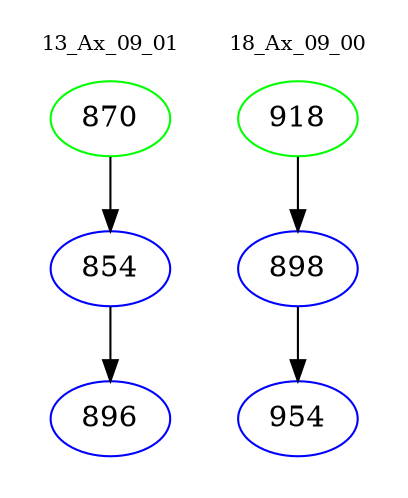 digraph{
subgraph cluster_0 {
color = white
label = "13_Ax_09_01";
fontsize=10;
T0_870 [label="870", color="green"]
T0_870 -> T0_854 [color="black"]
T0_854 [label="854", color="blue"]
T0_854 -> T0_896 [color="black"]
T0_896 [label="896", color="blue"]
}
subgraph cluster_1 {
color = white
label = "18_Ax_09_00";
fontsize=10;
T1_918 [label="918", color="green"]
T1_918 -> T1_898 [color="black"]
T1_898 [label="898", color="blue"]
T1_898 -> T1_954 [color="black"]
T1_954 [label="954", color="blue"]
}
}
